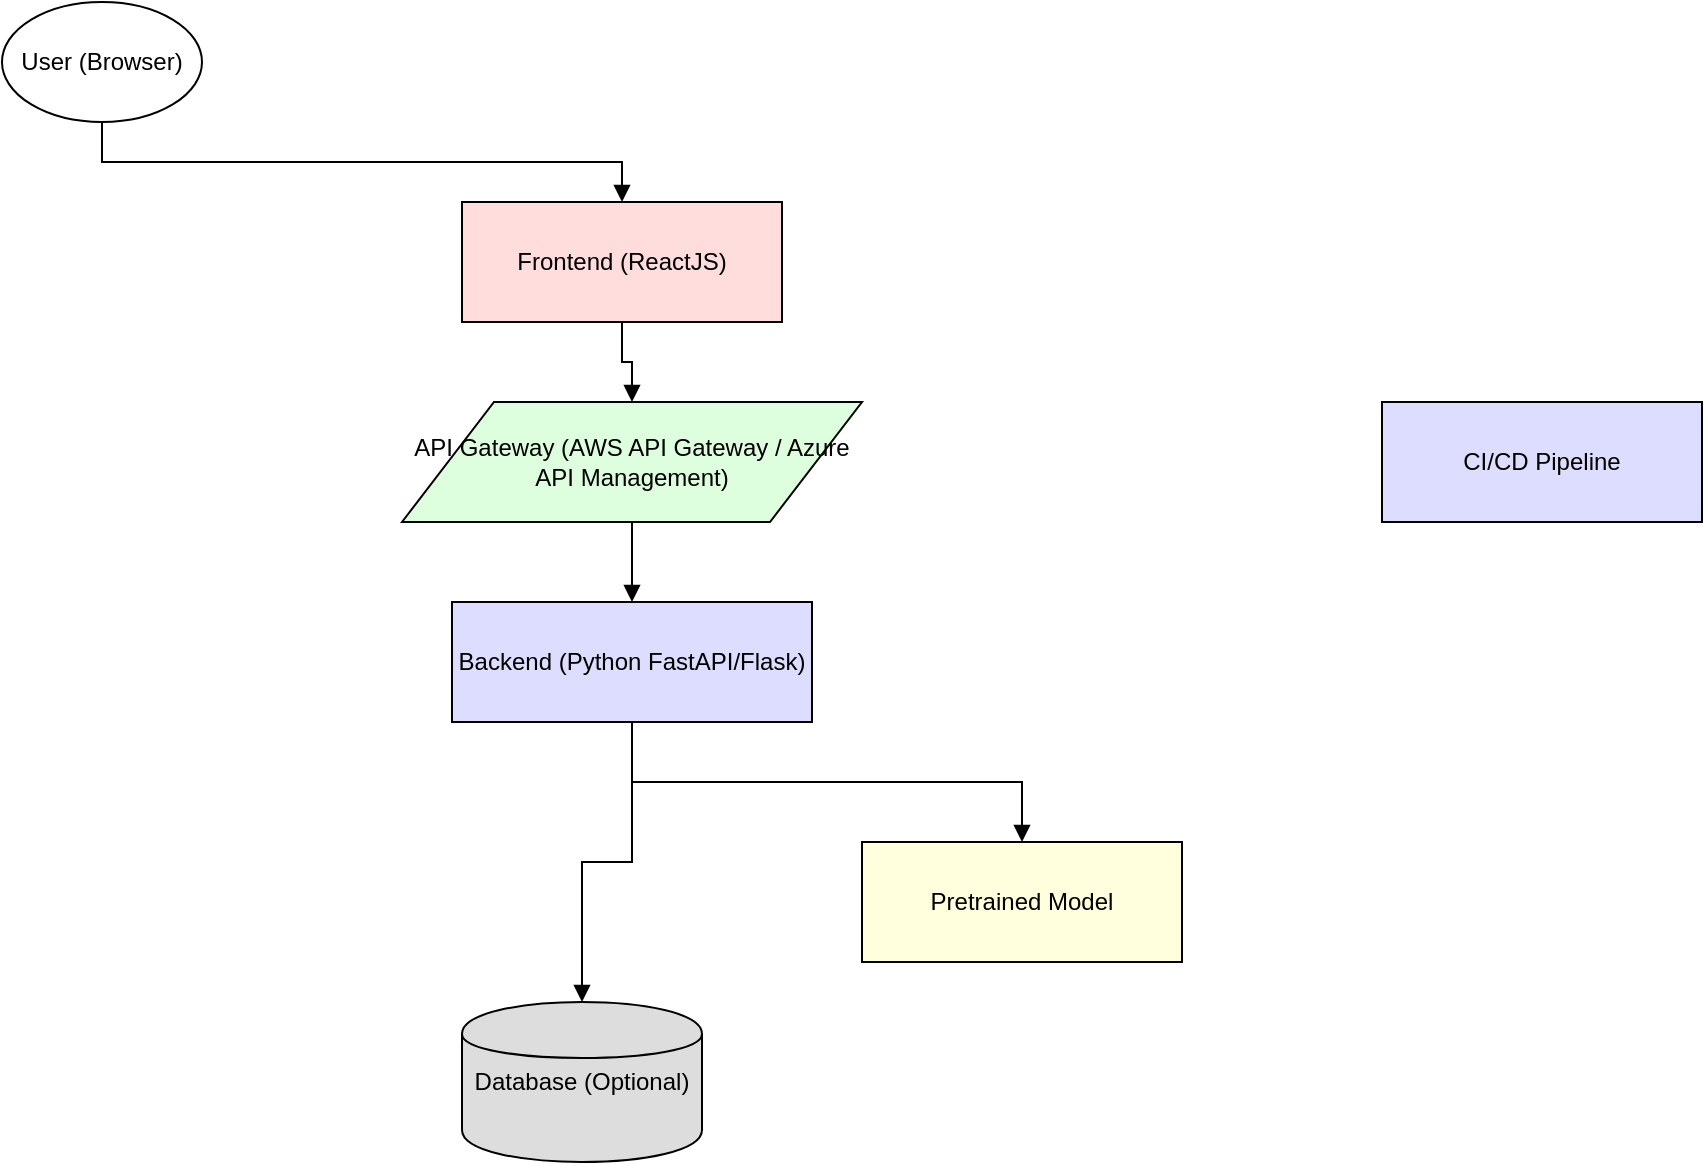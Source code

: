 <mxfile version="24.7.16">
  <diagram name="Page-1" id="w7kpQyd0XqjMViE3QfmT">
    <mxGraphModel dx="1834" dy="820" grid="1" gridSize="10" guides="1" tooltips="1" connect="1" arrows="1" fold="1" page="0" pageScale="1" pageWidth="827" pageHeight="1169" background="none" math="0" shadow="0">
      <root>
        <mxCell id="0" />
        <mxCell id="1" parent="0" />
        <mxCell id="2" value="User (Browser)" style="ellipse;whiteSpace=wrap;html=1;aspect=fixed;strokeColor=#000000;fillColor=#FFFFFF;" parent="1" vertex="1" connectable="0">
          <mxGeometry x="-80" y="40" width="100" height="60" as="geometry" />
        </mxCell>
        <mxCell id="3" value="Frontend (ReactJS)" style="rounded=0;whiteSpace=wrap;html=1;strokeColor=#000000;fillColor=#FFDDDD;" parent="1" vertex="1" connectable="0">
          <mxGeometry x="150" y="140" width="160" height="60" as="geometry" />
        </mxCell>
        <mxCell id="4" value="API Gateway (AWS API Gateway / Azure API Management)" style="shape=parallelogram;whiteSpace=wrap;html=1;strokeColor=#000000;fillColor=#DDFFDD;" parent="1" vertex="1" connectable="0">
          <mxGeometry x="120" y="240" width="230" height="60" as="geometry" />
        </mxCell>
        <mxCell id="5" value="Backend (Python FastAPI/Flask)" style="rounded=0;whiteSpace=wrap;html=1;strokeColor=#000000;fillColor=#DDDDFF;" parent="1" vertex="1" connectable="0">
          <mxGeometry x="145" y="340" width="180" height="60" as="geometry" />
        </mxCell>
        <mxCell id="6" value="Pretrained Model" style="rounded=0;whiteSpace=wrap;html=1;strokeColor=#000000;fillColor=#FFFFDD;" parent="1" vertex="1" connectable="0">
          <mxGeometry x="350" y="460" width="160" height="60" as="geometry" />
        </mxCell>
        <mxCell id="7" value="Database (Optional)" style="shape=cylinder;whiteSpace=wrap;html=1;strokeColor=#000000;fillColor=#DDDDDD;" parent="1" vertex="1" connectable="0">
          <mxGeometry x="150" y="540" width="120" height="80" as="geometry" />
        </mxCell>
        <mxCell id="8" value="CI/CD Pipeline" style="rounded=0;whiteSpace=wrap;html=1;strokeColor=#000000;fillColor=#DDDDFF;" parent="1" vertex="1" connectable="0">
          <mxGeometry x="610" y="240" width="160" height="60" as="geometry" />
        </mxCell>
        <mxCell id="9" style="edgeStyle=orthogonalEdgeStyle;rounded=0;orthogonalLoop=1;jettySize=auto;exitX=0.5;exitY=1;entryX=0.5;entryY=0;strokeColor=#000000;endArrow=block;endFill=1;" parent="1" source="2" target="3" edge="1">
          <mxGeometry relative="1" as="geometry" />
        </mxCell>
        <mxCell id="10" style="edgeStyle=orthogonalEdgeStyle;rounded=0;orthogonalLoop=1;jettySize=auto;exitX=0.5;exitY=1;entryX=0.5;entryY=0;strokeColor=#000000;endArrow=block;endFill=1;" parent="1" source="3" target="4" edge="1">
          <mxGeometry relative="1" as="geometry" />
        </mxCell>
        <mxCell id="11" style="edgeStyle=orthogonalEdgeStyle;rounded=0;orthogonalLoop=1;jettySize=auto;exitX=0.5;exitY=1;entryX=0.5;entryY=0;strokeColor=#000000;endArrow=block;endFill=1;" parent="1" source="4" target="5" edge="1">
          <mxGeometry relative="1" as="geometry" />
        </mxCell>
        <mxCell id="12" style="edgeStyle=orthogonalEdgeStyle;rounded=0;orthogonalLoop=1;jettySize=auto;exitX=0.5;exitY=1;entryX=0.5;entryY=0;strokeColor=#000000;endArrow=block;endFill=1;" parent="1" source="5" target="6" edge="1">
          <mxGeometry relative="1" as="geometry" />
        </mxCell>
        <mxCell id="13" style="edgeStyle=orthogonalEdgeStyle;rounded=0;orthogonalLoop=1;jettySize=auto;exitX=0.5;exitY=1;entryX=0.5;entryY=0;strokeColor=#000000;endArrow=block;endFill=1;" parent="1" source="5" target="7" edge="1">
          <mxGeometry relative="1" as="geometry" />
        </mxCell>
        <mxCell id="15" style="edgeStyle=orthogonalEdgeStyle;rounded=0;orthogonalLoop=1;jettySize=auto;exitX=0.5;exitY=1;entryX=0.5;entryY=0;strokeColor=#000000;endArrow=block;endFill=1;" parent="1" source="8" target="1" edge="1">
          <mxGeometry relative="1" as="geometry" />
        </mxCell>
      </root>
    </mxGraphModel>
  </diagram>
</mxfile>
